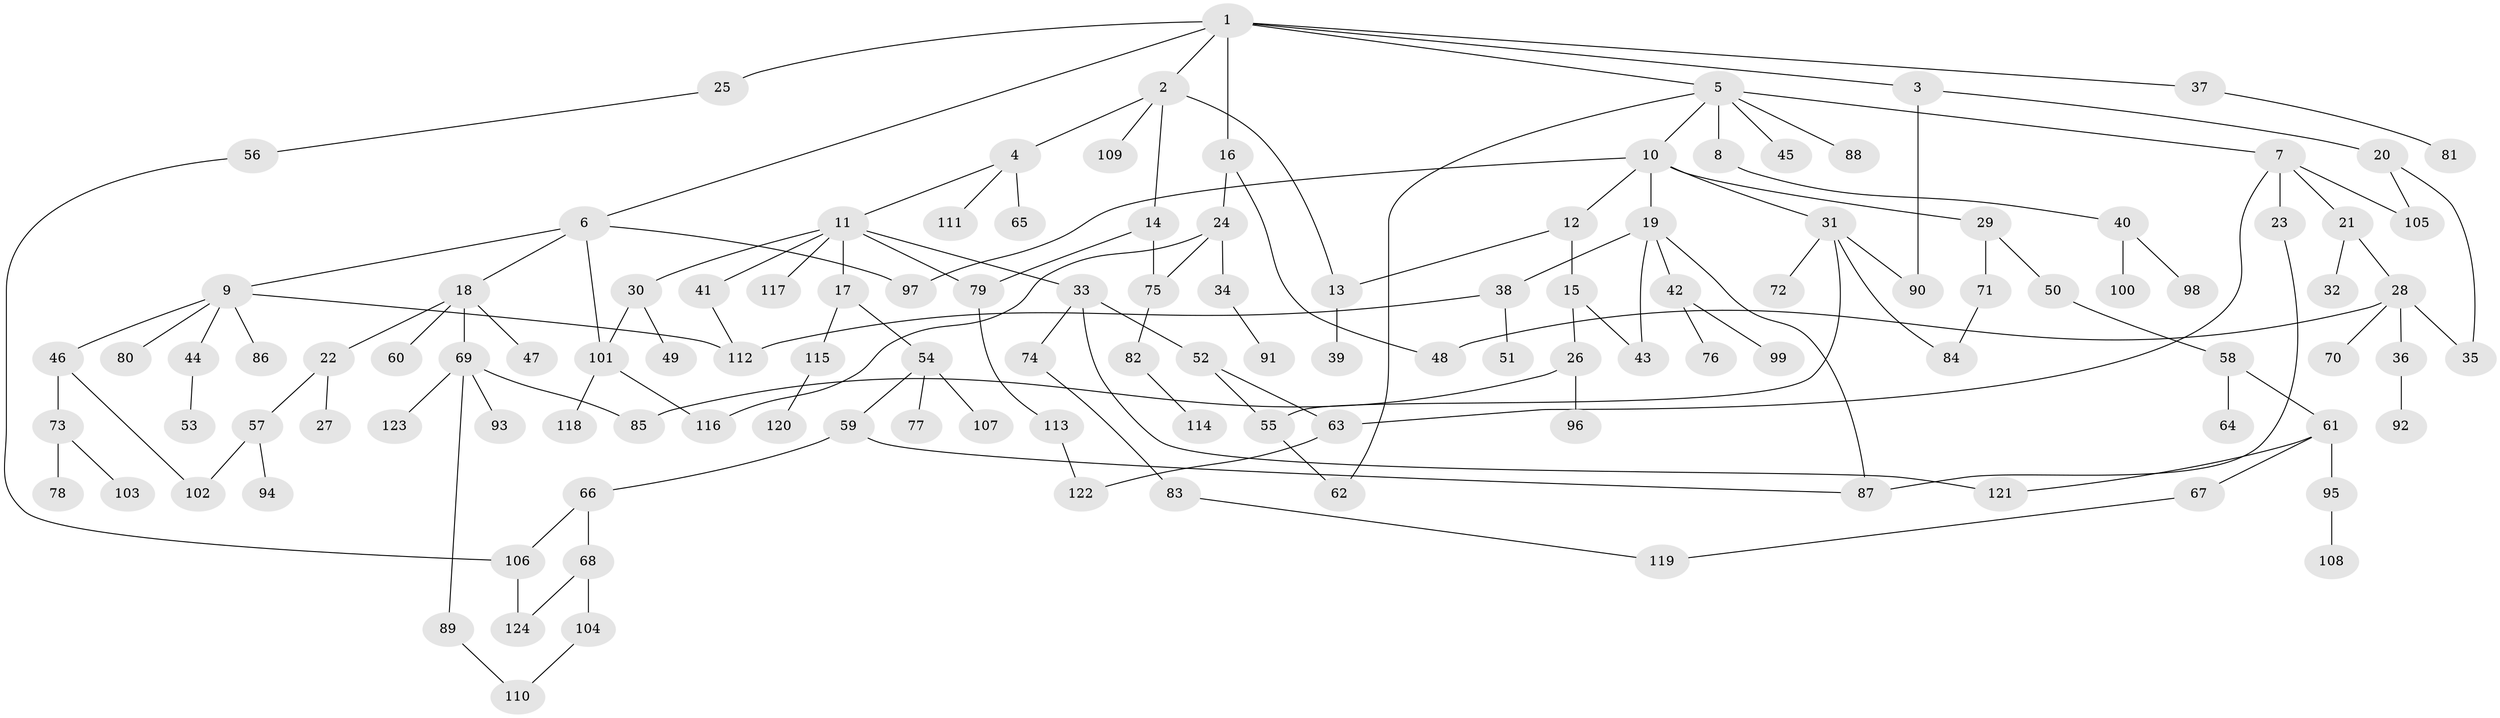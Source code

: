 // Generated by graph-tools (version 1.1) at 2025/01/03/09/25 03:01:06]
// undirected, 124 vertices, 150 edges
graph export_dot {
graph [start="1"]
  node [color=gray90,style=filled];
  1;
  2;
  3;
  4;
  5;
  6;
  7;
  8;
  9;
  10;
  11;
  12;
  13;
  14;
  15;
  16;
  17;
  18;
  19;
  20;
  21;
  22;
  23;
  24;
  25;
  26;
  27;
  28;
  29;
  30;
  31;
  32;
  33;
  34;
  35;
  36;
  37;
  38;
  39;
  40;
  41;
  42;
  43;
  44;
  45;
  46;
  47;
  48;
  49;
  50;
  51;
  52;
  53;
  54;
  55;
  56;
  57;
  58;
  59;
  60;
  61;
  62;
  63;
  64;
  65;
  66;
  67;
  68;
  69;
  70;
  71;
  72;
  73;
  74;
  75;
  76;
  77;
  78;
  79;
  80;
  81;
  82;
  83;
  84;
  85;
  86;
  87;
  88;
  89;
  90;
  91;
  92;
  93;
  94;
  95;
  96;
  97;
  98;
  99;
  100;
  101;
  102;
  103;
  104;
  105;
  106;
  107;
  108;
  109;
  110;
  111;
  112;
  113;
  114;
  115;
  116;
  117;
  118;
  119;
  120;
  121;
  122;
  123;
  124;
  1 -- 2;
  1 -- 3;
  1 -- 5;
  1 -- 6;
  1 -- 16;
  1 -- 25;
  1 -- 37;
  2 -- 4;
  2 -- 13;
  2 -- 14;
  2 -- 109;
  3 -- 20;
  3 -- 90;
  4 -- 11;
  4 -- 65;
  4 -- 111;
  5 -- 7;
  5 -- 8;
  5 -- 10;
  5 -- 45;
  5 -- 88;
  5 -- 62;
  6 -- 9;
  6 -- 18;
  6 -- 97;
  6 -- 101;
  7 -- 21;
  7 -- 23;
  7 -- 105;
  7 -- 63;
  8 -- 40;
  9 -- 44;
  9 -- 46;
  9 -- 80;
  9 -- 86;
  9 -- 112;
  10 -- 12;
  10 -- 19;
  10 -- 29;
  10 -- 31;
  10 -- 97;
  11 -- 17;
  11 -- 30;
  11 -- 33;
  11 -- 41;
  11 -- 79;
  11 -- 117;
  12 -- 15;
  12 -- 13;
  13 -- 39;
  14 -- 79;
  14 -- 75;
  15 -- 26;
  15 -- 43;
  16 -- 24;
  16 -- 48;
  17 -- 54;
  17 -- 115;
  18 -- 22;
  18 -- 47;
  18 -- 60;
  18 -- 69;
  19 -- 38;
  19 -- 42;
  19 -- 87;
  19 -- 43;
  20 -- 35;
  20 -- 105;
  21 -- 28;
  21 -- 32;
  22 -- 27;
  22 -- 57;
  23 -- 87;
  24 -- 34;
  24 -- 75;
  24 -- 116;
  25 -- 56;
  26 -- 96;
  26 -- 85;
  28 -- 35;
  28 -- 36;
  28 -- 48;
  28 -- 70;
  29 -- 50;
  29 -- 71;
  30 -- 49;
  30 -- 101;
  31 -- 55;
  31 -- 72;
  31 -- 90;
  31 -- 84;
  33 -- 52;
  33 -- 74;
  33 -- 121;
  34 -- 91;
  36 -- 92;
  37 -- 81;
  38 -- 51;
  38 -- 112;
  40 -- 98;
  40 -- 100;
  41 -- 112;
  42 -- 76;
  42 -- 99;
  44 -- 53;
  46 -- 73;
  46 -- 102;
  50 -- 58;
  52 -- 63;
  52 -- 55;
  54 -- 59;
  54 -- 77;
  54 -- 107;
  55 -- 62;
  56 -- 106;
  57 -- 94;
  57 -- 102;
  58 -- 61;
  58 -- 64;
  59 -- 66;
  59 -- 87;
  61 -- 67;
  61 -- 95;
  61 -- 121;
  63 -- 122;
  66 -- 68;
  66 -- 106;
  67 -- 119;
  68 -- 104;
  68 -- 124;
  69 -- 85;
  69 -- 89;
  69 -- 93;
  69 -- 123;
  71 -- 84;
  73 -- 78;
  73 -- 103;
  74 -- 83;
  75 -- 82;
  79 -- 113;
  82 -- 114;
  83 -- 119;
  89 -- 110;
  95 -- 108;
  101 -- 118;
  101 -- 116;
  104 -- 110;
  106 -- 124;
  113 -- 122;
  115 -- 120;
}
